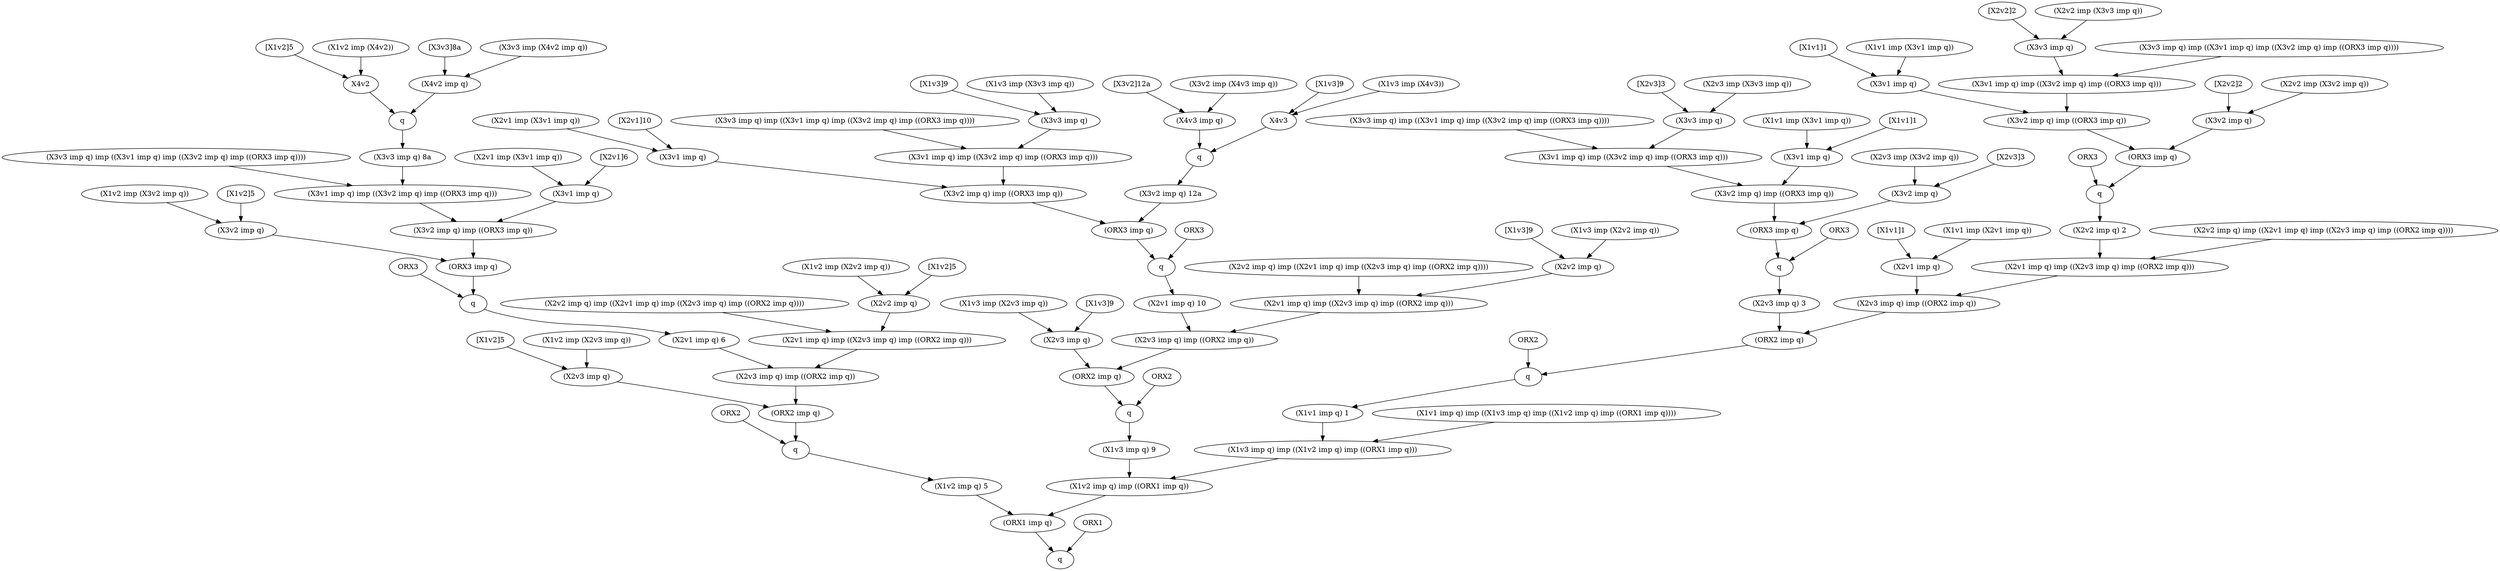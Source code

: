 digraph EntreNiveisVersion3Compressing33G3 {
1 [label="[X1v1]1"];
2 [label="(X1v1 imp (X2v1 imp q))"];
3 [label="(X2v1 imp q)"];
1 -> 3;
2 -> 3;
5 [label="[X1v1]1"];
6 [label="(X1v1 imp (X3v1 imp q))"];
7 [label="(X3v1 imp q)"];
5 -> 7;
6 -> 7;
9 [label="[X2v2]2"];
10 [label="(X2v2 imp (X3v2 imp q))"];
11 [label="(X3v2 imp q)"];
9 -> 11;
10 -> 11;
13 [label="[X2v2]2"];
14 [label="(X2v2 imp (X3v3 imp q))"];
15 [label="(X3v3 imp q)"];
13 -> 15;
14 -> 15;
16 [label="(ORX3 imp q)"];
17 -> 16;
11 -> 16;
17 [label="(X3v2 imp q) imp ((ORX3 imp q))"];
17 [label="(X3v2 imp q) imp ((ORX3 imp q))"];
18 -> 17;
7 -> 17;
18 [label="(X3v1 imp q) imp ((X3v2 imp q) imp ((ORX3 imp q)))"];
18 [label="(X3v1 imp q) imp ((X3v2 imp q) imp ((ORX3 imp q)))"];
19 [label="(X3v3 imp q) imp ((X3v1 imp q) imp ((X3v2 imp q) imp ((ORX3 imp q))))"];
19 -> 18;
15 -> 18;
20 [label=ORX3];
21 [label=q];
20 -> 21;
16 -> 21;
22 [label="(X2v2 imp q) 2"];
21 -> 22;
23 [label="[X1v1]1"];
24 [label="(X1v1 imp (X3v1 imp q))"];
25 [label="(X3v1 imp q)"];
23 -> 25;
24 -> 25;
27 [label="[X2v3]3"];
28 [label="(X2v3 imp (X3v2 imp q))"];
29 [label="(X3v2 imp q)"];
27 -> 29;
28 -> 29;
30 [label="[X2v3]3"];
31 [label="(X2v3 imp (X3v3 imp q))"];
32 [label="(X3v3 imp q)"];
30 -> 32;
31 -> 32;
34 [label="(ORX3 imp q)"];
35 -> 34;
29 -> 34;
35 [label="(X3v2 imp q) imp ((ORX3 imp q))"];
35 [label="(X3v2 imp q) imp ((ORX3 imp q))"];
36 -> 35;
25 -> 35;
36 [label="(X3v1 imp q) imp ((X3v2 imp q) imp ((ORX3 imp q)))"];
36 [label="(X3v1 imp q) imp ((X3v2 imp q) imp ((ORX3 imp q)))"];
37 [label="(X3v3 imp q) imp ((X3v1 imp q) imp ((X3v2 imp q) imp ((ORX3 imp q))))"];
37 -> 36;
32 -> 36;
38 [label=ORX3];
39 [label=q];
38 -> 39;
34 -> 39;
40 [label="(X2v3 imp q) 3"];
39 -> 40;
41 [label="(ORX2 imp q)"];
42 -> 41;
40 -> 41;
42 [label="(X2v3 imp q) imp ((ORX2 imp q))"];
42 [label="(X2v3 imp q) imp ((ORX2 imp q))"];
43 -> 42;
3 -> 42;
43 [label="(X2v1 imp q) imp ((X2v3 imp q) imp ((ORX2 imp q)))"];
43 [label="(X2v1 imp q) imp ((X2v3 imp q) imp ((ORX2 imp q)))"];
44 [label="(X2v2 imp q) imp ((X2v1 imp q) imp ((X2v3 imp q) imp ((ORX2 imp q))))"];
44 -> 43;
22 -> 43;
45 [label=ORX2];
46 [label=q];
45 -> 46;
41 -> 46;
47 [label="(X1v1 imp q) 1"];
46 -> 47;
48 [label="[X2v1]6"];
49 [label="(X2v1 imp (X3v1 imp q))"];
50 [label="(X3v1 imp q)"];
48 -> 50;
49 -> 50;
52 [label="[X1v2]5"];
53 [label="(X1v2 imp (X3v2 imp q))"];
54 [label="(X3v2 imp q)"];
52 -> 54;
53 -> 54;
56 [label="[X1v2]5"];
57 [label="(X1v2 imp (X4v2))"];
58 [label=X4v2];
56 -> 58;
57 -> 58;
62 [label=q];
63 [label="(X3v3 imp q) 8a"];
61 [label="(X4v2 imp q)"];
59 [label="[X3v3]8a"];
60 [label="(X3v3 imp (X4v2 imp q))"];
59 -> 61;
60 -> 61;
58 -> 62;
61 -> 62;
62 -> 63;
64 [label="(ORX3 imp q)"];
65 -> 64;
54 -> 64;
65 [label="(X3v2 imp q) imp ((ORX3 imp q))"];
65 [label="(X3v2 imp q) imp ((ORX3 imp q))"];
66 -> 65;
50 -> 65;
66 [label="(X3v1 imp q) imp ((X3v2 imp q) imp ((ORX3 imp q)))"];
66 [label="(X3v1 imp q) imp ((X3v2 imp q) imp ((ORX3 imp q)))"];
67 [label="(X3v3 imp q) imp ((X3v1 imp q) imp ((X3v2 imp q) imp ((ORX3 imp q))))"];
67 -> 66;
63 -> 66;
68 [label=ORX3];
69 [label=q];
68 -> 69;
64 -> 69;
70 [label="(X2v1 imp q) 6"];
69 -> 70;
71 [label="[X1v2]5"];
72 [label="(X1v2 imp (X2v2 imp q))"];
73 [label="(X2v2 imp q)"];
71 -> 73;
72 -> 73;
75 [label="[X1v2]5"];
76 [label="(X1v2 imp (X2v3 imp q))"];
77 [label="(X2v3 imp q)"];
75 -> 77;
76 -> 77;
78 [label="(ORX2 imp q)"];
79 -> 78;
77 -> 78;
79 [label="(X2v3 imp q) imp ((ORX2 imp q))"];
79 [label="(X2v3 imp q) imp ((ORX2 imp q))"];
80 -> 79;
70 -> 79;
80 [label="(X2v1 imp q) imp ((X2v3 imp q) imp ((ORX2 imp q)))"];
80 [label="(X2v1 imp q) imp ((X2v3 imp q) imp ((ORX2 imp q)))"];
81 [label="(X2v2 imp q) imp ((X2v1 imp q) imp ((X2v3 imp q) imp ((ORX2 imp q))))"];
81 -> 80;
73 -> 80;
82 [label=ORX2];
83 [label=q];
82 -> 83;
78 -> 83;
84 [label="(X1v2 imp q) 5"];
83 -> 84;
85 [label="[X2v1]10"];
86 [label="(X2v1 imp (X3v1 imp q))"];
87 [label="(X3v1 imp q)"];
85 -> 87;
86 -> 87;
89 [label="[X1v3]9"];
90 [label="(X1v3 imp (X4v3))"];
91 [label=X4v3];
89 -> 91;
90 -> 91;
95 [label=q];
96 [label="(X3v2 imp q) 12a"];
94 [label="(X4v3 imp q)"];
92 [label="[X3v2]12a"];
93 [label="(X3v2 imp (X4v3 imp q))"];
92 -> 94;
93 -> 94;
91 -> 95;
94 -> 95;
95 -> 96;
97 [label="[X1v3]9"];
98 [label="(X1v3 imp (X3v3 imp q))"];
99 [label="(X3v3 imp q)"];
97 -> 99;
98 -> 99;
101 [label="(ORX3 imp q)"];
102 -> 101;
96 -> 101;
102 [label="(X3v2 imp q) imp ((ORX3 imp q))"];
102 [label="(X3v2 imp q) imp ((ORX3 imp q))"];
103 -> 102;
87 -> 102;
103 [label="(X3v1 imp q) imp ((X3v2 imp q) imp ((ORX3 imp q)))"];
103 [label="(X3v1 imp q) imp ((X3v2 imp q) imp ((ORX3 imp q)))"];
104 [label="(X3v3 imp q) imp ((X3v1 imp q) imp ((X3v2 imp q) imp ((ORX3 imp q))))"];
104 -> 103;
99 -> 103;
105 [label=ORX3];
106 [label=q];
105 -> 106;
101 -> 106;
107 [label="(X2v1 imp q) 10"];
106 -> 107;
108 [label="[X1v3]9"];
109 [label="(X1v3 imp (X2v2 imp q))"];
110 [label="(X2v2 imp q)"];
108 -> 110;
109 -> 110;
111 [label="[X1v3]9"];
112 [label="(X1v3 imp (X2v3 imp q))"];
113 [label="(X2v3 imp q)"];
111 -> 113;
112 -> 113;
115 [label="(ORX2 imp q)"];
116 -> 115;
113 -> 115;
116 [label="(X2v3 imp q) imp ((ORX2 imp q))"];
116 [label="(X2v3 imp q) imp ((ORX2 imp q))"];
117 -> 116;
107 -> 116;
117 [label="(X2v1 imp q) imp ((X2v3 imp q) imp ((ORX2 imp q)))"];
117 [label="(X2v1 imp q) imp ((X2v3 imp q) imp ((ORX2 imp q)))"];
118 [label="(X2v2 imp q) imp ((X2v1 imp q) imp ((X2v3 imp q) imp ((ORX2 imp q))))"];
118 -> 117;
110 -> 117;
119 [label=ORX2];
120 [label=q];
119 -> 120;
115 -> 120;
121 [label="(X1v3 imp q) 9"];
120 -> 121;
122 [label="(ORX1 imp q)"];
123 -> 122;
84 -> 122;
123 [label="(X1v2 imp q) imp ((ORX1 imp q))"];
123 [label="(X1v2 imp q) imp ((ORX1 imp q))"];
124 -> 123;
121 -> 123;
124 [label="(X1v3 imp q) imp ((X1v2 imp q) imp ((ORX1 imp q)))"];
124 [label="(X1v3 imp q) imp ((X1v2 imp q) imp ((ORX1 imp q)))"];
125 [label="(X1v1 imp q) imp ((X1v3 imp q) imp ((X1v2 imp q) imp ((ORX1 imp q))))"];
125 -> 124;
47 -> 124;
126 [label=ORX1];
127 [label=q];
126 -> 127;
122 -> 127;
}
